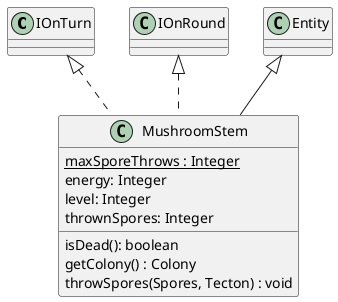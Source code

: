 @startuml mushroomStem

IOnTurn <|.. MushroomStem
IOnRound <|.. MushroomStem
Entity <|-- MushroomStem 
class MushroomStem{
    {static} maxSporeThrows : Integer
    energy: Integer
    level: Integer
    thrownSpores: Integer
    isDead(): boolean
    getColony() : Colony
    throwSpores(Spores, Tecton) : void
}
@enduml